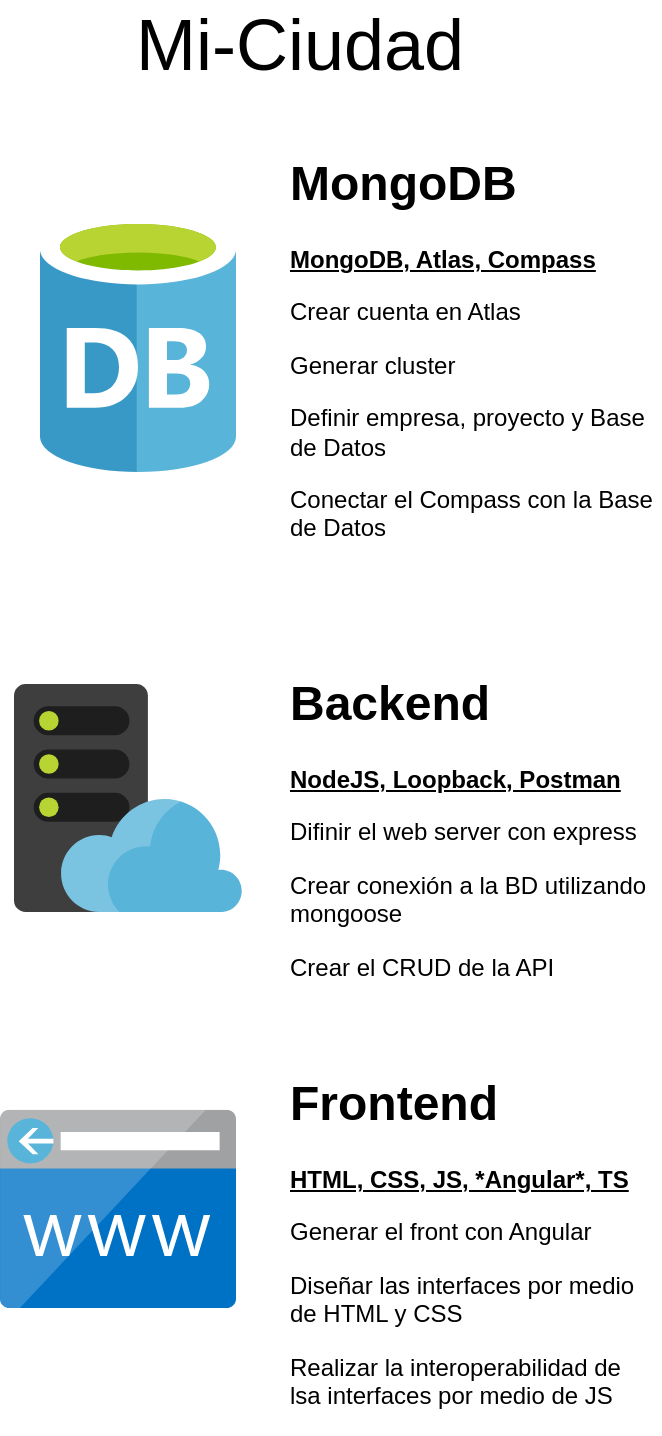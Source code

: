 <mxfile version="14.9.6" type="device"><diagram id="KYVwW3CHvNzB5WpqS_An" name="Page-1"><mxGraphModel dx="1022" dy="760" grid="1" gridSize="10" guides="1" tooltips="1" connect="1" arrows="1" fold="1" page="1" pageScale="1" pageWidth="2336" pageHeight="1654" math="0" shadow="0"><root><mxCell id="0"/><mxCell id="1" parent="0"/><mxCell id="LCfQcVv4fegmFib6NCVy-1" value="" style="aspect=fixed;html=1;points=[];align=center;image;fontSize=12;image=img/lib/mscae/Database_General.svg;" parent="1" vertex="1"><mxGeometry x="350" y="135" width="98" height="128.95" as="geometry"/></mxCell><mxCell id="LCfQcVv4fegmFib6NCVy-2" value="&lt;h1&gt;MongoDB&lt;/h1&gt;&lt;p&gt;&lt;b&gt;&lt;u&gt;MongoDB, Atlas, Compass&lt;/u&gt;&lt;/b&gt;&lt;/p&gt;&lt;p&gt;Crear cuenta en Atlas&lt;/p&gt;&lt;p&gt;Generar cluster&lt;/p&gt;&lt;p&gt;Definir empresa, proyecto y Base de Datos&lt;/p&gt;&lt;p&gt;Conectar el Compass con la Base de Datos&lt;/p&gt;" style="text;html=1;strokeColor=none;fillColor=none;spacing=5;spacingTop=-20;whiteSpace=wrap;overflow=hidden;rounded=0;" parent="1" vertex="1"><mxGeometry x="470" y="100" width="190" height="205" as="geometry"/></mxCell><mxCell id="LCfQcVv4fegmFib6NCVy-3" value="" style="aspect=fixed;html=1;points=[];align=center;image;fontSize=12;image=img/lib/mscae/CustomDomain.svg;" parent="1" vertex="1"><mxGeometry x="330" y="582.88" width="118" height="99.12" as="geometry"/></mxCell><mxCell id="LCfQcVv4fegmFib6NCVy-4" value="" style="aspect=fixed;html=1;points=[];align=center;image;fontSize=12;image=img/lib/mscae/WebHosting.svg;" parent="1" vertex="1"><mxGeometry x="337" y="370" width="114" height="114" as="geometry"/></mxCell><mxCell id="LCfQcVv4fegmFib6NCVy-5" value="&lt;h1&gt;Backend&lt;/h1&gt;&lt;p&gt;&lt;b&gt;&lt;u&gt;NodeJS, Loopback, Postman&lt;/u&gt;&lt;/b&gt;&lt;/p&gt;&lt;p&gt;Difinir el web server con express&lt;/p&gt;&lt;p&gt;Crear conexión a la BD utilizando mongoose&lt;/p&gt;&lt;p&gt;Crear el CRUD de la API&lt;/p&gt;&lt;p&gt;&lt;br&gt;&lt;/p&gt;" style="text;html=1;strokeColor=none;fillColor=none;spacing=5;spacingTop=-20;whiteSpace=wrap;overflow=hidden;rounded=0;" parent="1" vertex="1"><mxGeometry x="470" y="360" width="190" height="170" as="geometry"/></mxCell><mxCell id="LCfQcVv4fegmFib6NCVy-6" value="&lt;h1&gt;Frontend&lt;/h1&gt;&lt;p&gt;&lt;b&gt;&lt;u&gt;HTML, CSS, JS, *Angular*, TS&lt;/u&gt;&lt;/b&gt;&lt;/p&gt;&lt;p&gt;Generar el front con Angular&lt;/p&gt;&lt;p&gt;Diseñar las interfaces por medio de HTML y CSS&lt;/p&gt;&lt;p&gt;Realizar la interoperabilidad de lsa interfaces por medio de JS&amp;nbsp;&lt;/p&gt;" style="text;html=1;strokeColor=none;fillColor=none;spacing=5;spacingTop=-20;whiteSpace=wrap;overflow=hidden;rounded=0;" parent="1" vertex="1"><mxGeometry x="470" y="560" width="190" height="185" as="geometry"/></mxCell><mxCell id="JfuoP7AQbcBYb2d8reSd-1" value="&lt;font style=&quot;font-size: 36px&quot;&gt;Mi-Ciudad&lt;/font&gt;" style="text;html=1;strokeColor=none;fillColor=none;align=center;verticalAlign=middle;whiteSpace=wrap;rounded=0;" vertex="1" parent="1"><mxGeometry x="370" y="30" width="220" height="40" as="geometry"/></mxCell></root></mxGraphModel></diagram></mxfile>